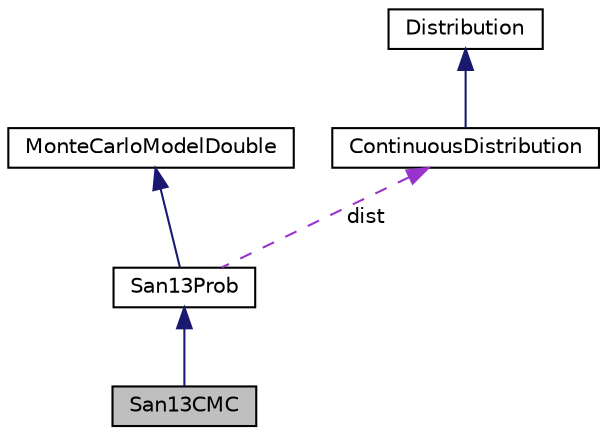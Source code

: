 digraph "San13CMC"
{
 // INTERACTIVE_SVG=YES
  bgcolor="transparent";
  edge [fontname="Helvetica",fontsize="10",labelfontname="Helvetica",labelfontsize="10"];
  node [fontname="Helvetica",fontsize="10",shape=record];
  Node4 [label="San13CMC",height=0.2,width=0.4,color="black", fillcolor="grey75", style="filled", fontcolor="black"];
  Node5 -> Node4 [dir="back",color="midnightblue",fontsize="10",style="solid",fontname="Helvetica"];
  Node5 [label="San13Prob",height=0.2,width=0.4,color="black",URL="$d1/d19/classift6561examples_1_1San13Prob.html",tooltip="This class simulates a specific stochastic activity network with 9 nodes and 13 links, taken from Elmaghraby (1977) and used again in L&#39;Ecuyer and Lemieux (2000), \"Variance Reduction via Lattice Rules\". "];
  Node6 -> Node5 [dir="back",color="midnightblue",fontsize="10",style="solid",fontname="Helvetica"];
  Node6 [label="MonteCarloModelDouble",height=0.2,width=0.4,color="black",URL="$d3/d2f/interfaceumontreal_1_1ssj_1_1mcqmctools_1_1MonteCarloModelDouble.html",tooltip="An interface for a very simple simulation model for which Monte Carlo (MC) and RQMC experiments are t..."];
  Node7 -> Node5 [dir="back",color="darkorchid3",fontsize="10",style="dashed",label=" dist" ,fontname="Helvetica"];
  Node7 [label="ContinuousDistribution",height=0.2,width=0.4,color="black",URL="$d3/d71/classumontreal_1_1ssj_1_1probdist_1_1ContinuousDistribution.html",tooltip="Classes implementing continuous distributions should inherit from this base class. "];
  Node8 -> Node7 [dir="back",color="midnightblue",fontsize="10",style="solid",fontname="Helvetica"];
  Node8 [label="Distribution",height=0.2,width=0.4,color="black",URL="$d6/dd2/interfaceumontreal_1_1ssj_1_1probdist_1_1Distribution.html",tooltip="This interface should be implemented by all classes supporting discrete and continuous distributions..."];
}
